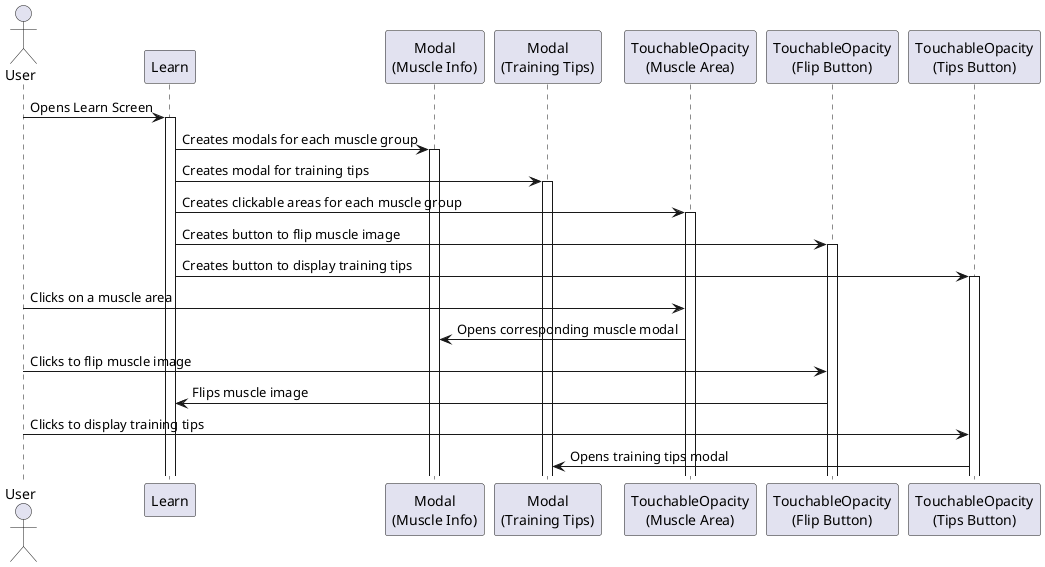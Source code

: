 @startuml
actor User
participant Learn
participant "Modal\n(Muscle Info)" as MuscleModal
participant "Modal\n(Training Tips)" as TipsModal
participant "TouchableOpacity\n(Muscle Area)" as MuscleArea
participant "TouchableOpacity\n(Flip Button)" as FlipButton
participant "TouchableOpacity\n(Tips Button)" as TipsButton

User -> Learn: Opens Learn Screen
activate Learn
Learn -> MuscleModal: Creates modals for each muscle group
activate MuscleModal
Learn -> TipsModal: Creates modal for training tips
activate TipsModal
Learn -> MuscleArea: Creates clickable areas for each muscle group
activate MuscleArea
Learn -> FlipButton: Creates button to flip muscle image
activate FlipButton
Learn -> TipsButton: Creates button to display training tips
activate TipsButton
User -> MuscleArea: Clicks on a muscle area
MuscleArea -> MuscleModal: Opens corresponding muscle modal
User -> FlipButton: Clicks to flip muscle image
FlipButton -> Learn: Flips muscle image
User -> TipsButton: Clicks to display training tips
TipsButton -> TipsModal: Opens training tips modal
@enduml